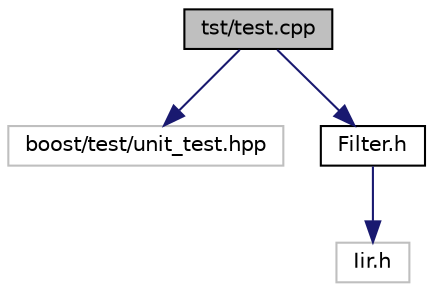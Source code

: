 digraph "tst/test.cpp"
{
  edge [fontname="Helvetica",fontsize="10",labelfontname="Helvetica",labelfontsize="10"];
  node [fontname="Helvetica",fontsize="10",shape=record];
  Node0 [label="tst/test.cpp",height=0.2,width=0.4,color="black", fillcolor="grey75", style="filled", fontcolor="black"];
  Node0 -> Node1 [color="midnightblue",fontsize="10",style="solid"];
  Node1 [label="boost/test/unit_test.hpp",height=0.2,width=0.4,color="grey75", fillcolor="white", style="filled"];
  Node0 -> Node2 [color="midnightblue",fontsize="10",style="solid"];
  Node2 [label="Filter.h",height=0.2,width=0.4,color="black", fillcolor="white", style="filled",URL="$Filter_8h.html"];
  Node2 -> Node3 [color="midnightblue",fontsize="10",style="solid"];
  Node3 [label="Iir.h",height=0.2,width=0.4,color="grey75", fillcolor="white", style="filled"];
}
